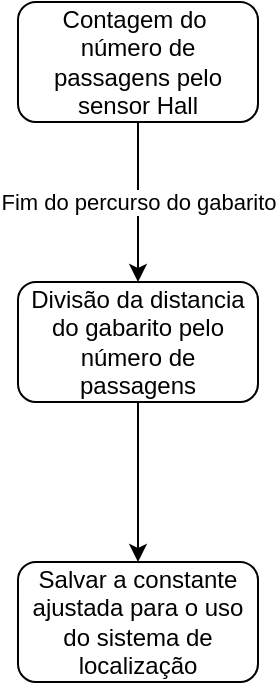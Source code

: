 <mxfile version="14.5.3" type="google"><diagram id="LrF98egXGvZUztMeRhUi" name="Page-1"><mxGraphModel dx="723" dy="375" grid="1" gridSize="10" guides="1" tooltips="1" connect="1" arrows="1" fold="1" page="1" pageScale="1" pageWidth="827" pageHeight="1169" math="0" shadow="0"><root><mxCell id="0"/><mxCell id="1" parent="0"/><mxCell id="suxduDE817bxnA9G0hWu-1" value="Contagem do&amp;nbsp;&lt;br&gt;número de passagens pelo sensor Hall" style="rounded=1;whiteSpace=wrap;html=1;" vertex="1" parent="1"><mxGeometry x="370" y="10" width="120" height="60" as="geometry"/></mxCell><mxCell id="suxduDE817bxnA9G0hWu-6" value="" style="edgeStyle=orthogonalEdgeStyle;rounded=0;orthogonalLoop=1;jettySize=auto;html=1;" edge="1" parent="1" source="suxduDE817bxnA9G0hWu-3" target="suxduDE817bxnA9G0hWu-5"><mxGeometry relative="1" as="geometry"/></mxCell><mxCell id="suxduDE817bxnA9G0hWu-3" value="Divisão da distancia do gabarito pelo número de passagens" style="whiteSpace=wrap;html=1;rounded=1;" vertex="1" parent="1"><mxGeometry x="370" y="150" width="120" height="60" as="geometry"/></mxCell><mxCell id="suxduDE817bxnA9G0hWu-5" value="Salvar a constante ajustada para o uso do sistema de localização" style="whiteSpace=wrap;html=1;rounded=1;" vertex="1" parent="1"><mxGeometry x="370" y="290" width="120" height="60" as="geometry"/></mxCell><mxCell id="suxduDE817bxnA9G0hWu-7" value="" style="endArrow=classic;html=1;exitX=0.5;exitY=1;exitDx=0;exitDy=0;entryX=0.5;entryY=0;entryDx=0;entryDy=0;" edge="1" parent="1" source="suxduDE817bxnA9G0hWu-1" target="suxduDE817bxnA9G0hWu-3"><mxGeometry relative="1" as="geometry"><mxPoint x="370" y="130" as="sourcePoint"/><mxPoint x="470" y="130" as="targetPoint"/></mxGeometry></mxCell><mxCell id="suxduDE817bxnA9G0hWu-8" value="Fim do percurso do gabarito" style="edgeLabel;resizable=0;html=1;align=center;verticalAlign=middle;" connectable="0" vertex="1" parent="suxduDE817bxnA9G0hWu-7"><mxGeometry relative="1" as="geometry"/></mxCell></root></mxGraphModel></diagram></mxfile>